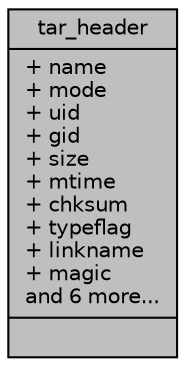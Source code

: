 digraph "tar_header"
{
  edge [fontname="Helvetica",fontsize="10",labelfontname="Helvetica",labelfontsize="10"];
  node [fontname="Helvetica",fontsize="10",shape=record];
  Node1 [label="{tar_header\n|+ name\l+ mode\l+ uid\l+ gid\l+ size\l+ mtime\l+ chksum\l+ typeflag\l+ linkname\l+ magic\land 6 more...\l|}",height=0.2,width=0.4,color="black", fillcolor="grey75", style="filled", fontcolor="black"];
}

